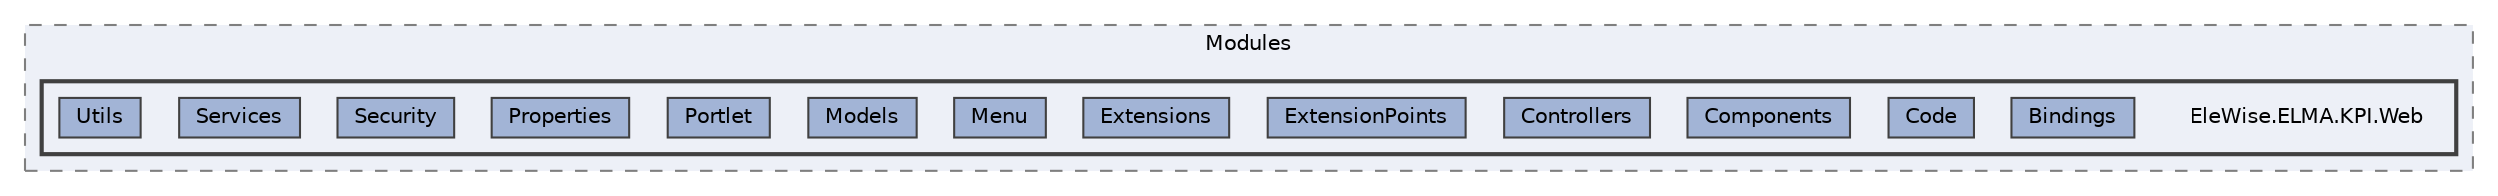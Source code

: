 digraph "Web/Modules/EleWise.ELMA.KPI.Web"
{
 // LATEX_PDF_SIZE
  bgcolor="transparent";
  edge [fontname=Helvetica,fontsize=10,labelfontname=Helvetica,labelfontsize=10];
  node [fontname=Helvetica,fontsize=10,shape=box,height=0.2,width=0.4];
  compound=true
  subgraph clusterdir_7ee4616d7792420b09aab8c4c7e23d47 {
    graph [ bgcolor="#edf0f7", pencolor="grey50", label="Modules", fontname=Helvetica,fontsize=10 style="filled,dashed", URL="dir_7ee4616d7792420b09aab8c4c7e23d47.html",tooltip=""]
  subgraph clusterdir_b8a3bbf1f972276162a9e7650d9a3def {
    graph [ bgcolor="#edf0f7", pencolor="grey25", label="", fontname=Helvetica,fontsize=10 style="filled,bold", URL="dir_b8a3bbf1f972276162a9e7650d9a3def.html",tooltip=""]
    dir_b8a3bbf1f972276162a9e7650d9a3def [shape=plaintext, label="EleWise.ELMA.KPI.Web"];
  dir_3d4cedf88d0386e05918c284aa07baa1 [label="Bindings", fillcolor="#a2b4d6", color="grey25", style="filled", URL="dir_3d4cedf88d0386e05918c284aa07baa1.html",tooltip=""];
  dir_62bcc36ba1d52c1928ca3219da9a19c9 [label="Code", fillcolor="#a2b4d6", color="grey25", style="filled", URL="dir_62bcc36ba1d52c1928ca3219da9a19c9.html",tooltip=""];
  dir_536987b862abd184e6df0acc25cea9ff [label="Components", fillcolor="#a2b4d6", color="grey25", style="filled", URL="dir_536987b862abd184e6df0acc25cea9ff.html",tooltip=""];
  dir_d6e5b7d6a2de57ffaeb8a78baba70f96 [label="Controllers", fillcolor="#a2b4d6", color="grey25", style="filled", URL="dir_d6e5b7d6a2de57ffaeb8a78baba70f96.html",tooltip=""];
  dir_c8a55cef61ce8da299df2ec4b80fc1b0 [label="ExtensionPoints", fillcolor="#a2b4d6", color="grey25", style="filled", URL="dir_c8a55cef61ce8da299df2ec4b80fc1b0.html",tooltip=""];
  dir_4e7cb17ec68e59c93d65215308391d7a [label="Extensions", fillcolor="#a2b4d6", color="grey25", style="filled", URL="dir_4e7cb17ec68e59c93d65215308391d7a.html",tooltip=""];
  dir_f155814c35cdf05ebb2e1dde4bd1c32a [label="Menu", fillcolor="#a2b4d6", color="grey25", style="filled", URL="dir_f155814c35cdf05ebb2e1dde4bd1c32a.html",tooltip=""];
  dir_f6b6688ac3dd9a2701372e5777fc6b3c [label="Models", fillcolor="#a2b4d6", color="grey25", style="filled", URL="dir_f6b6688ac3dd9a2701372e5777fc6b3c.html",tooltip=""];
  dir_b3a94199e350c764d6da841233e617cf [label="Portlet", fillcolor="#a2b4d6", color="grey25", style="filled", URL="dir_b3a94199e350c764d6da841233e617cf.html",tooltip=""];
  dir_72280c1b1a62319a4cbbcaa22e063f6d [label="Properties", fillcolor="#a2b4d6", color="grey25", style="filled", URL="dir_72280c1b1a62319a4cbbcaa22e063f6d.html",tooltip=""];
  dir_b86e10fa3f27377cdb078556c45b8cad [label="Security", fillcolor="#a2b4d6", color="grey25", style="filled", URL="dir_b86e10fa3f27377cdb078556c45b8cad.html",tooltip=""];
  dir_76de2d0cf1e04268119b20b22de9bb5c [label="Services", fillcolor="#a2b4d6", color="grey25", style="filled", URL="dir_76de2d0cf1e04268119b20b22de9bb5c.html",tooltip=""];
  dir_103042aa36eca9bf4172b411a170e84d [label="Utils", fillcolor="#a2b4d6", color="grey25", style="filled", URL="dir_103042aa36eca9bf4172b411a170e84d.html",tooltip=""];
  }
  }
}
